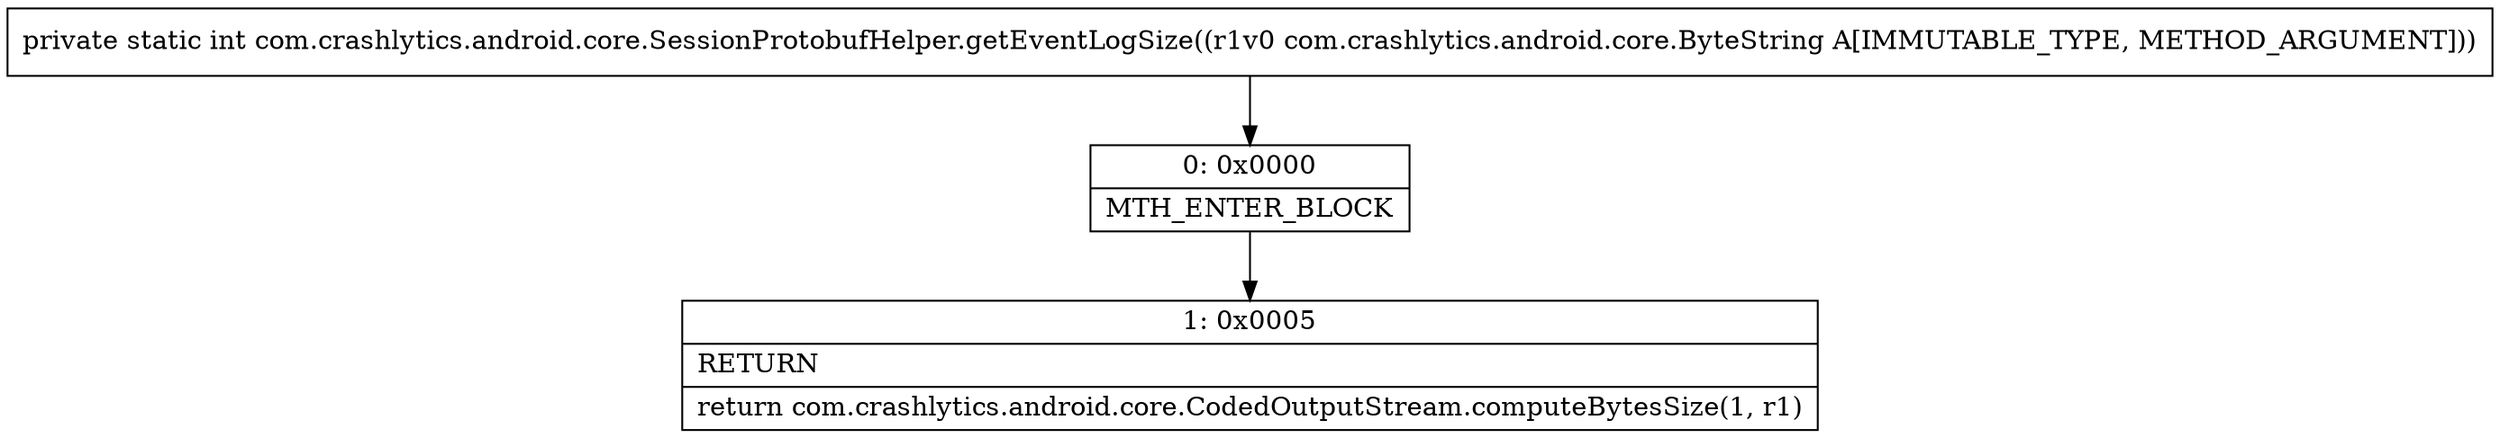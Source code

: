 digraph "CFG forcom.crashlytics.android.core.SessionProtobufHelper.getEventLogSize(Lcom\/crashlytics\/android\/core\/ByteString;)I" {
Node_0 [shape=record,label="{0\:\ 0x0000|MTH_ENTER_BLOCK\l}"];
Node_1 [shape=record,label="{1\:\ 0x0005|RETURN\l|return com.crashlytics.android.core.CodedOutputStream.computeBytesSize(1, r1)\l}"];
MethodNode[shape=record,label="{private static int com.crashlytics.android.core.SessionProtobufHelper.getEventLogSize((r1v0 com.crashlytics.android.core.ByteString A[IMMUTABLE_TYPE, METHOD_ARGUMENT])) }"];
MethodNode -> Node_0;
Node_0 -> Node_1;
}

